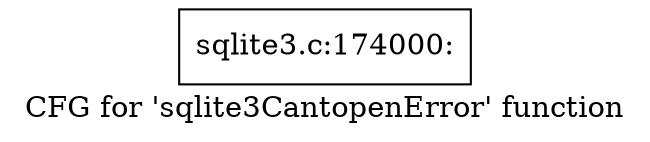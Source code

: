digraph "CFG for 'sqlite3CantopenError' function" {
	label="CFG for 'sqlite3CantopenError' function";

	Node0x55c0f60351b0 [shape=record,label="{sqlite3.c:174000:}"];
}
